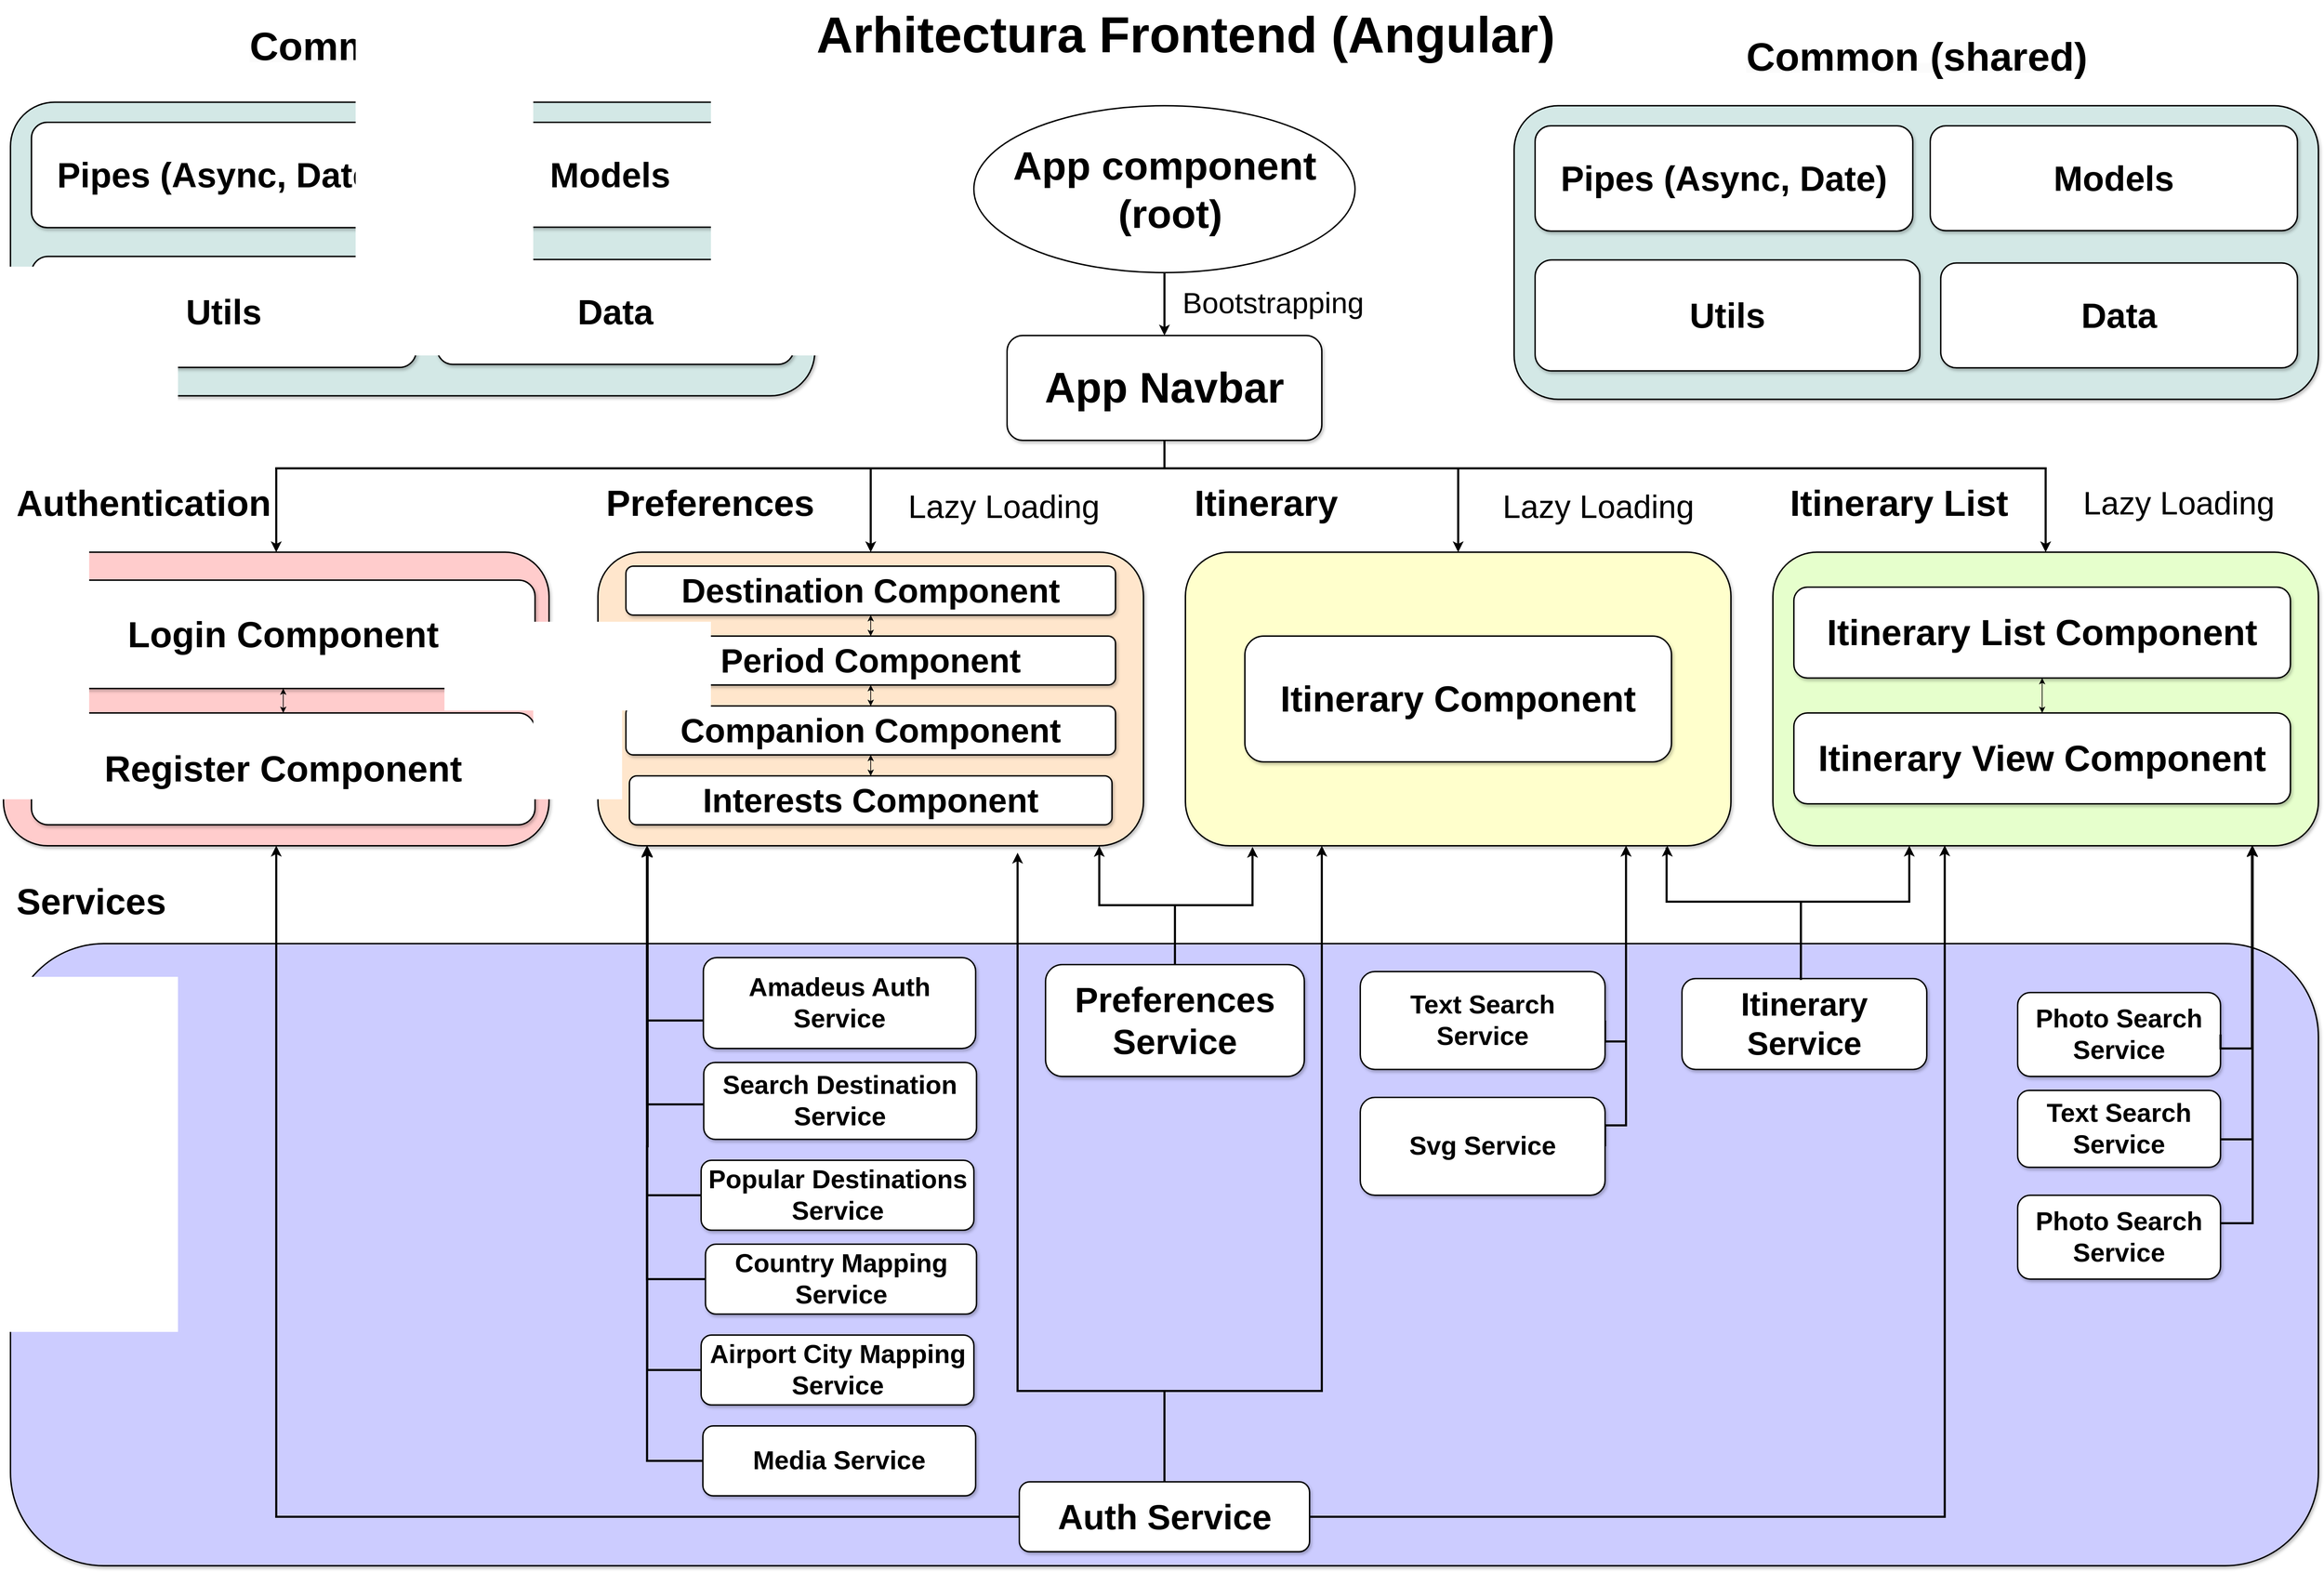 <mxfile scale="1" border="0" version="24.5.4" type="device">
  <diagram name="Page-1" id="Gt783l8SdNuSCkTdCH9-">
    <mxGraphModel dx="3494" dy="3057" grid="1" gridSize="10" guides="1" tooltips="1" connect="1" arrows="1" fold="1" page="1" pageScale="1" pageWidth="2700" pageHeight="2600" math="0" shadow="0">
      <root>
        <mxCell id="0" />
        <mxCell id="1" parent="0" />
        <mxCell id="w90hISoUzw1H_DNkiZnl-122" value="" style="rounded=1;whiteSpace=wrap;html=1;fillColor=#CCCCFF;shadow=1;strokeWidth=2;" parent="1" vertex="1">
          <mxGeometry x="-730" y="1300" width="3300" height="890" as="geometry" />
        </mxCell>
        <mxCell id="3QM09EX1bIOt38hpte0W-36" value="" style="shape=image;imageAspect=0;aspect=fixed;verticalLabelPosition=bottom;verticalAlign=top;image=https://seeklogo.com/images/A/angular-icon-logo-5FC0C40EAC-seeklogo.com.png;" parent="1" vertex="1">
          <mxGeometry x="300" y="-37.5" width="70.75" height="75" as="geometry" />
        </mxCell>
        <mxCell id="w90hISoUzw1H_DNkiZnl-117" style="edgeStyle=orthogonalEdgeStyle;rounded=0;orthogonalLoop=1;jettySize=auto;html=1;entryX=0.5;entryY=0;entryDx=0;entryDy=0;strokeWidth=3;" parent="1" source="w90hISoUzw1H_DNkiZnl-3" target="w90hISoUzw1H_DNkiZnl-103" edge="1">
          <mxGeometry relative="1" as="geometry">
            <Array as="points">
              <mxPoint x="920" y="620" />
              <mxPoint x="-350" y="620" />
            </Array>
          </mxGeometry>
        </mxCell>
        <mxCell id="w90hISoUzw1H_DNkiZnl-118" style="edgeStyle=orthogonalEdgeStyle;rounded=0;orthogonalLoop=1;jettySize=auto;html=1;exitX=0.5;exitY=1;exitDx=0;exitDy=0;entryX=0.5;entryY=0;entryDx=0;entryDy=0;strokeWidth=3;" parent="1" source="w90hISoUzw1H_DNkiZnl-3" target="w90hISoUzw1H_DNkiZnl-14" edge="1">
          <mxGeometry relative="1" as="geometry">
            <Array as="points">
              <mxPoint x="920" y="620" />
              <mxPoint x="500" y="620" />
            </Array>
          </mxGeometry>
        </mxCell>
        <mxCell id="w90hISoUzw1H_DNkiZnl-119" style="edgeStyle=orthogonalEdgeStyle;rounded=0;orthogonalLoop=1;jettySize=auto;html=1;exitX=0.5;exitY=1;exitDx=0;exitDy=0;entryX=0.5;entryY=0;entryDx=0;entryDy=0;strokeWidth=3;" parent="1" source="w90hISoUzw1H_DNkiZnl-3" target="w90hISoUzw1H_DNkiZnl-31" edge="1">
          <mxGeometry relative="1" as="geometry">
            <Array as="points">
              <mxPoint x="920" y="620" />
              <mxPoint x="1340" y="620" />
            </Array>
          </mxGeometry>
        </mxCell>
        <mxCell id="w90hISoUzw1H_DNkiZnl-120" style="edgeStyle=orthogonalEdgeStyle;rounded=0;orthogonalLoop=1;jettySize=auto;html=1;exitX=0.5;exitY=1;exitDx=0;exitDy=0;entryX=0.5;entryY=0;entryDx=0;entryDy=0;strokeWidth=3;" parent="1" source="w90hISoUzw1H_DNkiZnl-3" target="w90hISoUzw1H_DNkiZnl-63" edge="1">
          <mxGeometry relative="1" as="geometry">
            <Array as="points">
              <mxPoint x="920" y="620" />
              <mxPoint x="2180" y="620" />
            </Array>
          </mxGeometry>
        </mxCell>
        <mxCell id="w90hISoUzw1H_DNkiZnl-3" value="&lt;b&gt;&lt;font style=&quot;font-size: 61px;&quot;&gt;App Navbar&lt;/font&gt;&lt;/b&gt;" style="rounded=1;whiteSpace=wrap;html=1;fillColor=#FFFFFF;shadow=1;strokeWidth=2;" parent="1" vertex="1">
          <mxGeometry x="695" y="430" width="450" height="150" as="geometry" />
        </mxCell>
        <mxCell id="w90hISoUzw1H_DNkiZnl-9" style="edgeStyle=orthogonalEdgeStyle;rounded=0;orthogonalLoop=1;jettySize=auto;html=1;strokeWidth=3;" parent="1" source="w90hISoUzw1H_DNkiZnl-7" target="w90hISoUzw1H_DNkiZnl-3" edge="1">
          <mxGeometry relative="1" as="geometry" />
        </mxCell>
        <mxCell id="w90hISoUzw1H_DNkiZnl-7" value="&lt;b style=&quot;font-size: 57px;&quot;&gt;&lt;font style=&quot;font-size: 57px;&quot;&gt;App component&lt;/font&gt;&lt;/b&gt;&lt;div style=&quot;font-size: 57px;&quot;&gt;&lt;b style=&quot;&quot;&gt;&lt;font style=&quot;font-size: 57px;&quot;&gt;&amp;nbsp;(root)&lt;/font&gt;&lt;/b&gt;&lt;/div&gt;" style="strokeWidth=2;html=1;shape=mxgraph.flowchart.start_1;whiteSpace=wrap;" parent="1" vertex="1">
          <mxGeometry x="647.5" y="101.26" width="545" height="238.74" as="geometry" />
        </mxCell>
        <mxCell id="w90hISoUzw1H_DNkiZnl-10" value="&lt;font style=&quot;font-size: 42px;&quot;&gt;Bootstrapping&lt;/font&gt;" style="text;html=1;align=center;verticalAlign=middle;resizable=0;points=[];autosize=1;strokeColor=none;fillColor=none;" parent="1" vertex="1">
          <mxGeometry x="935" y="353.75" width="280" height="60" as="geometry" />
        </mxCell>
        <mxCell id="w90hISoUzw1H_DNkiZnl-14" value="" style="rounded=1;whiteSpace=wrap;html=1;fillColor=#FFE6CC;shadow=1;strokeWidth=2;" parent="1" vertex="1">
          <mxGeometry x="110" y="740" width="780" height="420" as="geometry" />
        </mxCell>
        <mxCell id="w90hISoUzw1H_DNkiZnl-17" value="&lt;font style=&quot;font-size: 52px;&quot;&gt;&lt;b style=&quot;&quot;&gt;Preferences&lt;/b&gt;&lt;/font&gt;" style="text;html=1;align=center;verticalAlign=middle;resizable=0;points=[];autosize=1;strokeColor=none;fillColor=none;" parent="1" vertex="1">
          <mxGeometry x="110" y="630" width="320" height="80" as="geometry" />
        </mxCell>
        <mxCell id="w90hISoUzw1H_DNkiZnl-30" value="&lt;font style=&quot;font-size: 52px;&quot;&gt;&lt;b style=&quot;&quot;&gt;Itinerary&lt;/b&gt;&lt;/font&gt;" style="text;html=1;align=center;verticalAlign=middle;resizable=0;points=[];autosize=1;strokeColor=none;fillColor=none;" parent="1" vertex="1">
          <mxGeometry x="950" y="630" width="230" height="80" as="geometry" />
        </mxCell>
        <mxCell id="w90hISoUzw1H_DNkiZnl-31" value="" style="rounded=1;whiteSpace=wrap;html=1;fillColor=#FFFFCC;shadow=1;strokeWidth=2;" parent="1" vertex="1">
          <mxGeometry x="950" y="740" width="780" height="420" as="geometry" />
        </mxCell>
        <mxCell id="w90hISoUzw1H_DNkiZnl-32" value="&lt;b&gt;&lt;font style=&quot;font-size: 52px;&quot;&gt;Itinerary Component&lt;/font&gt;&lt;/b&gt;" style="rounded=1;whiteSpace=wrap;html=1;fillColor=#FFFFFF;shadow=1;strokeWidth=2;" parent="1" vertex="1">
          <mxGeometry x="1035" y="860" width="610" height="180" as="geometry" />
        </mxCell>
        <mxCell id="w90hISoUzw1H_DNkiZnl-37" style="edgeStyle=orthogonalEdgeStyle;rounded=0;orthogonalLoop=1;jettySize=auto;html=1;entryX=0.123;entryY=1.004;entryDx=0;entryDy=0;entryPerimeter=0;strokeWidth=3;" parent="1" source="w90hISoUzw1H_DNkiZnl-22" target="w90hISoUzw1H_DNkiZnl-31" edge="1">
          <mxGeometry relative="1" as="geometry" />
        </mxCell>
        <mxCell id="w90hISoUzw1H_DNkiZnl-22" value="&lt;b&gt;&lt;font style=&quot;font-size: 50px;&quot;&gt;Preferences Service&lt;/font&gt;&lt;/b&gt;" style="rounded=1;whiteSpace=wrap;html=1;fillColor=#FFFFFF;shadow=1;strokeWidth=2;" parent="1" vertex="1">
          <mxGeometry x="750" y="1330" width="370" height="160" as="geometry" />
        </mxCell>
        <mxCell id="w90hISoUzw1H_DNkiZnl-35" value="&lt;font style=&quot;font-size: 52px;&quot;&gt;&lt;b style=&quot;background-color: initial;&quot;&gt;Services&lt;/b&gt;&lt;/font&gt;" style="text;html=1;align=center;verticalAlign=middle;resizable=0;points=[];autosize=1;strokeColor=none;fillColor=none;" parent="1" vertex="1">
          <mxGeometry x="-735" y="1200" width="240" height="80" as="geometry" />
        </mxCell>
        <mxCell id="w90hISoUzw1H_DNkiZnl-36" style="edgeStyle=orthogonalEdgeStyle;rounded=0;orthogonalLoop=1;jettySize=auto;html=1;entryX=0.919;entryY=1.001;entryDx=0;entryDy=0;entryPerimeter=0;strokeWidth=3;" parent="1" source="w90hISoUzw1H_DNkiZnl-22" target="w90hISoUzw1H_DNkiZnl-14" edge="1">
          <mxGeometry relative="1" as="geometry" />
        </mxCell>
        <mxCell id="w90hISoUzw1H_DNkiZnl-38" value="&lt;b style=&quot;&quot;&gt;&lt;font style=&quot;font-size: 37px;&quot;&gt;Amadeus Auth Service&lt;/font&gt;&lt;/b&gt;" style="rounded=1;whiteSpace=wrap;html=1;fillColor=#FFFFFF;shadow=1;strokeWidth=2;" parent="1" vertex="1">
          <mxGeometry x="260.75" y="1320" width="389.25" height="130" as="geometry" />
        </mxCell>
        <mxCell id="w90hISoUzw1H_DNkiZnl-49" style="edgeStyle=orthogonalEdgeStyle;rounded=0;orthogonalLoop=1;jettySize=auto;html=1;entryX=0.09;entryY=1.004;entryDx=0;entryDy=0;entryPerimeter=0;strokeWidth=3;" parent="1" source="w90hISoUzw1H_DNkiZnl-39" target="w90hISoUzw1H_DNkiZnl-14" edge="1">
          <mxGeometry relative="1" as="geometry">
            <mxPoint x="180" y="1350" as="targetPoint" />
            <Array as="points">
              <mxPoint x="180" y="1530" />
            </Array>
          </mxGeometry>
        </mxCell>
        <mxCell id="w90hISoUzw1H_DNkiZnl-39" value="&lt;b style=&quot;&quot;&gt;&lt;font style=&quot;font-size: 37px;&quot;&gt;Search Destination Service&lt;/font&gt;&lt;/b&gt;" style="rounded=1;whiteSpace=wrap;html=1;fillColor=#FFFFFF;shadow=1;strokeWidth=2;" parent="1" vertex="1">
          <mxGeometry x="261.25" y="1470" width="390" height="110" as="geometry" />
        </mxCell>
        <mxCell id="w90hISoUzw1H_DNkiZnl-40" value="&lt;b style=&quot;&quot;&gt;&lt;font style=&quot;font-size: 37px;&quot;&gt;Country Mapping Service&lt;/font&gt;&lt;/b&gt;" style="rounded=1;whiteSpace=wrap;html=1;fillColor=#FFFFFF;shadow=1;strokeWidth=2;" parent="1" vertex="1">
          <mxGeometry x="263.75" y="1730" width="387.5" height="100" as="geometry" />
        </mxCell>
        <mxCell id="w90hISoUzw1H_DNkiZnl-52" style="edgeStyle=orthogonalEdgeStyle;rounded=0;orthogonalLoop=1;jettySize=auto;html=1;strokeWidth=3;" parent="1" source="w90hISoUzw1H_DNkiZnl-41" edge="1">
          <mxGeometry relative="1" as="geometry">
            <mxPoint x="180" y="1160" as="targetPoint" />
          </mxGeometry>
        </mxCell>
        <mxCell id="w90hISoUzw1H_DNkiZnl-41" value="&lt;b style=&quot;&quot;&gt;&lt;font style=&quot;font-size: 37px;&quot;&gt;Popular Destinations Service&lt;/font&gt;&lt;/b&gt;" style="rounded=1;whiteSpace=wrap;html=1;fillColor=#FFFFFF;shadow=1;strokeWidth=2;" parent="1" vertex="1">
          <mxGeometry x="257.5" y="1610" width="390" height="100" as="geometry" />
        </mxCell>
        <mxCell id="w90hISoUzw1H_DNkiZnl-53" style="edgeStyle=orthogonalEdgeStyle;rounded=0;orthogonalLoop=1;jettySize=auto;html=1;strokeWidth=3;" parent="1" source="w90hISoUzw1H_DNkiZnl-42" edge="1">
          <mxGeometry relative="1" as="geometry">
            <mxPoint x="180" y="1160" as="targetPoint" />
          </mxGeometry>
        </mxCell>
        <mxCell id="w90hISoUzw1H_DNkiZnl-42" value="&lt;b style=&quot;&quot;&gt;&lt;font style=&quot;font-size: 37px;&quot;&gt;Airport City Mapping Service&lt;/font&gt;&lt;/b&gt;" style="rounded=1;whiteSpace=wrap;html=1;fillColor=#FFFFFF;shadow=1;strokeWidth=2;" parent="1" vertex="1">
          <mxGeometry x="257.5" y="1860" width="390" height="100" as="geometry" />
        </mxCell>
        <mxCell id="w90hISoUzw1H_DNkiZnl-45" value="&lt;b style=&quot;&quot;&gt;&lt;font style=&quot;font-size: 37px;&quot;&gt;Media Service&lt;/font&gt;&lt;/b&gt;" style="rounded=1;whiteSpace=wrap;html=1;fillColor=#FFFFFF;shadow=1;strokeWidth=2;" parent="1" vertex="1">
          <mxGeometry x="260" y="1990" width="390" height="100" as="geometry" />
        </mxCell>
        <mxCell id="w90hISoUzw1H_DNkiZnl-48" style="edgeStyle=orthogonalEdgeStyle;rounded=0;orthogonalLoop=1;jettySize=auto;html=1;entryX=0.09;entryY=1;entryDx=0;entryDy=0;entryPerimeter=0;strokeWidth=3;" parent="1" source="w90hISoUzw1H_DNkiZnl-38" target="w90hISoUzw1H_DNkiZnl-14" edge="1">
          <mxGeometry relative="1" as="geometry">
            <Array as="points">
              <mxPoint x="180" y="1410" />
            </Array>
          </mxGeometry>
        </mxCell>
        <mxCell id="w90hISoUzw1H_DNkiZnl-50" style="edgeStyle=orthogonalEdgeStyle;rounded=0;orthogonalLoop=1;jettySize=auto;html=1;entryX=0.091;entryY=1.002;entryDx=0;entryDy=0;entryPerimeter=0;strokeWidth=3;" parent="1" source="w90hISoUzw1H_DNkiZnl-40" target="w90hISoUzw1H_DNkiZnl-14" edge="1">
          <mxGeometry relative="1" as="geometry">
            <Array as="points">
              <mxPoint x="180" y="1780" />
              <mxPoint x="180" y="1590" />
            </Array>
          </mxGeometry>
        </mxCell>
        <mxCell id="w90hISoUzw1H_DNkiZnl-51" style="edgeStyle=orthogonalEdgeStyle;rounded=0;orthogonalLoop=1;jettySize=auto;html=1;entryX=0.09;entryY=1.002;entryDx=0;entryDy=0;entryPerimeter=0;strokeWidth=3;exitX=0;exitY=0.5;exitDx=0;exitDy=0;" parent="1" source="w90hISoUzw1H_DNkiZnl-45" target="w90hISoUzw1H_DNkiZnl-14" edge="1">
          <mxGeometry relative="1" as="geometry">
            <mxPoint x="260" y="1920" as="sourcePoint" />
            <mxPoint x="181.99" y="1160" as="targetPoint" />
            <Array as="points">
              <mxPoint x="180" y="2040" />
            </Array>
          </mxGeometry>
        </mxCell>
        <mxCell id="w90hISoUzw1H_DNkiZnl-59" style="edgeStyle=orthogonalEdgeStyle;rounded=0;orthogonalLoop=1;jettySize=auto;html=1;exitX=1;exitY=0.5;exitDx=0;exitDy=0;strokeWidth=3;" parent="1" source="w90hISoUzw1H_DNkiZnl-55" edge="1">
          <mxGeometry relative="1" as="geometry">
            <mxPoint x="1580" y="1160" as="targetPoint" />
            <mxPoint x="1275" y="1390.0" as="sourcePoint" />
            <Array as="points">
              <mxPoint x="1580" y="1440" />
            </Array>
          </mxGeometry>
        </mxCell>
        <mxCell id="w90hISoUzw1H_DNkiZnl-55" value="&lt;b style=&quot;&quot;&gt;&lt;font style=&quot;font-size: 37px;&quot;&gt;Text Search Service&lt;/font&gt;&lt;/b&gt;" style="rounded=1;whiteSpace=wrap;html=1;fillColor=#FFFFFF;shadow=1;strokeWidth=2;" parent="1" vertex="1">
          <mxGeometry x="1200" y="1340" width="350" height="140" as="geometry" />
        </mxCell>
        <mxCell id="w90hISoUzw1H_DNkiZnl-60" style="edgeStyle=orthogonalEdgeStyle;rounded=0;orthogonalLoop=1;jettySize=auto;html=1;exitX=1;exitY=0.5;exitDx=0;exitDy=0;strokeWidth=3;" parent="1" source="w90hISoUzw1H_DNkiZnl-56" edge="1">
          <mxGeometry relative="1" as="geometry">
            <mxPoint x="1580" y="1160" as="targetPoint" />
            <mxPoint x="1275" y="1500.0" as="sourcePoint" />
            <Array as="points">
              <mxPoint x="1580" y="1560" />
            </Array>
          </mxGeometry>
        </mxCell>
        <mxCell id="w90hISoUzw1H_DNkiZnl-56" value="&lt;b style=&quot;&quot;&gt;&lt;font style=&quot;font-size: 37px;&quot;&gt;Svg Service&lt;/font&gt;&lt;/b&gt;" style="rounded=1;whiteSpace=wrap;html=1;fillColor=#FFFFFF;shadow=1;strokeWidth=2;" parent="1" vertex="1">
          <mxGeometry x="1200" y="1520" width="350" height="140" as="geometry" />
        </mxCell>
        <mxCell id="w90hISoUzw1H_DNkiZnl-62" value="&lt;font style=&quot;font-size: 52px;&quot;&gt;&lt;b style=&quot;&quot;&gt;Itinerary List&lt;/b&gt;&lt;/font&gt;" style="text;html=1;align=center;verticalAlign=middle;resizable=0;points=[];autosize=1;strokeColor=none;fillColor=none;" parent="1" vertex="1">
          <mxGeometry x="1800" y="630" width="340" height="80" as="geometry" />
        </mxCell>
        <mxCell id="w90hISoUzw1H_DNkiZnl-63" value="" style="rounded=1;whiteSpace=wrap;html=1;fillColor=#E6FFCC;shadow=1;strokeWidth=2;" parent="1" vertex="1">
          <mxGeometry x="1790" y="740" width="780" height="420" as="geometry" />
        </mxCell>
        <mxCell id="w90hISoUzw1H_DNkiZnl-99" style="edgeStyle=orthogonalEdgeStyle;rounded=0;orthogonalLoop=1;jettySize=auto;html=1;entryX=0.5;entryY=0;entryDx=0;entryDy=0;startArrow=classic;startFill=1;" parent="1" source="w90hISoUzw1H_DNkiZnl-64" target="w90hISoUzw1H_DNkiZnl-65" edge="1">
          <mxGeometry relative="1" as="geometry" />
        </mxCell>
        <mxCell id="w90hISoUzw1H_DNkiZnl-64" value="&lt;b&gt;&lt;font style=&quot;font-size: 52px;&quot;&gt;Itinerary List Component&lt;/font&gt;&lt;/b&gt;" style="rounded=1;whiteSpace=wrap;html=1;fillColor=#FFFFFF;shadow=1;strokeWidth=2;" parent="1" vertex="1">
          <mxGeometry x="1820" y="790" width="710" height="130" as="geometry" />
        </mxCell>
        <mxCell id="w90hISoUzw1H_DNkiZnl-65" value="&lt;b&gt;&lt;font style=&quot;font-size: 52px;&quot;&gt;Itinerary View Component&lt;/font&gt;&lt;/b&gt;" style="rounded=1;whiteSpace=wrap;html=1;fillColor=#FFFFFF;shadow=1;strokeWidth=2;" parent="1" vertex="1">
          <mxGeometry x="1820" y="970" width="710" height="130" as="geometry" />
        </mxCell>
        <mxCell id="w90hISoUzw1H_DNkiZnl-68" value="&lt;b&gt;&lt;font style=&quot;font-size: 46px;&quot;&gt;Itinerary Service&lt;/font&gt;&lt;/b&gt;" style="rounded=1;whiteSpace=wrap;html=1;fillColor=#FFFFFF;shadow=1;strokeWidth=2;" parent="1" vertex="1">
          <mxGeometry x="1660" y="1350" width="350" height="130" as="geometry" />
        </mxCell>
        <mxCell id="w90hISoUzw1H_DNkiZnl-69" style="edgeStyle=orthogonalEdgeStyle;rounded=0;orthogonalLoop=1;jettySize=auto;html=1;strokeWidth=3;" parent="1" source="w90hISoUzw1H_DNkiZnl-68" edge="1">
          <mxGeometry relative="1" as="geometry">
            <mxPoint x="1639" y="1160" as="targetPoint" />
            <Array as="points">
              <mxPoint x="1830" y="1240" />
              <mxPoint x="1638" y="1240" />
              <mxPoint x="1638" y="1164" />
            </Array>
          </mxGeometry>
        </mxCell>
        <mxCell id="w90hISoUzw1H_DNkiZnl-73" value="&lt;b style=&quot;&quot;&gt;&lt;font style=&quot;font-size: 37px;&quot;&gt;Photo Search Service&lt;/font&gt;&lt;/b&gt;" style="rounded=1;whiteSpace=wrap;html=1;fillColor=#FFFFFF;shadow=1;strokeWidth=2;" parent="1" vertex="1">
          <mxGeometry x="2140" y="1370" width="290" height="120" as="geometry" />
        </mxCell>
        <mxCell id="w90hISoUzw1H_DNkiZnl-75" value="&lt;b style=&quot;&quot;&gt;&lt;font style=&quot;font-size: 37px;&quot;&gt;Text Search Service&lt;/font&gt;&lt;/b&gt;" style="rounded=1;whiteSpace=wrap;html=1;fillColor=#FFFFFF;shadow=1;strokeWidth=2;" parent="1" vertex="1">
          <mxGeometry x="2140" y="1510" width="290" height="110" as="geometry" />
        </mxCell>
        <mxCell id="w90hISoUzw1H_DNkiZnl-76" value="&lt;b style=&quot;&quot;&gt;&lt;font style=&quot;font-size: 37px;&quot;&gt;Photo Search Service&lt;/font&gt;&lt;/b&gt;" style="rounded=1;whiteSpace=wrap;html=1;fillColor=#FFFFFF;shadow=1;strokeWidth=2;" parent="1" vertex="1">
          <mxGeometry x="2140" y="1660" width="290" height="120" as="geometry" />
        </mxCell>
        <mxCell id="w90hISoUzw1H_DNkiZnl-85" style="edgeStyle=orthogonalEdgeStyle;rounded=0;orthogonalLoop=1;jettySize=auto;html=1;strokeWidth=3;" parent="1" edge="1">
          <mxGeometry relative="1" as="geometry">
            <mxPoint x="710" y="1170" as="targetPoint" />
            <mxPoint x="920" y="1950" as="sourcePoint" />
            <Array as="points">
              <mxPoint x="920" y="2020" />
              <mxPoint x="920" y="1940" />
              <mxPoint x="710" y="1940" />
            </Array>
          </mxGeometry>
        </mxCell>
        <mxCell id="w90hISoUzw1H_DNkiZnl-86" style="edgeStyle=orthogonalEdgeStyle;rounded=0;orthogonalLoop=1;jettySize=auto;html=1;entryX=0.315;entryY=0.999;entryDx=0;entryDy=0;strokeWidth=3;entryPerimeter=0;" parent="1" source="w90hISoUzw1H_DNkiZnl-79" target="w90hISoUzw1H_DNkiZnl-63" edge="1">
          <mxGeometry relative="1" as="geometry" />
        </mxCell>
        <mxCell id="w90hISoUzw1H_DNkiZnl-112" style="edgeStyle=orthogonalEdgeStyle;rounded=0;orthogonalLoop=1;jettySize=auto;html=1;entryX=0.5;entryY=1;entryDx=0;entryDy=0;strokeWidth=3;" parent="1" source="w90hISoUzw1H_DNkiZnl-79" target="w90hISoUzw1H_DNkiZnl-103" edge="1">
          <mxGeometry relative="1" as="geometry" />
        </mxCell>
        <mxCell id="w90hISoUzw1H_DNkiZnl-79" value="&lt;b&gt;&lt;font style=&quot;font-size: 50px;&quot;&gt;Auth Service&lt;/font&gt;&lt;/b&gt;" style="rounded=1;whiteSpace=wrap;html=1;fillColor=#FFFFFF;shadow=1;strokeWidth=2;" parent="1" vertex="1">
          <mxGeometry x="712.5" y="2070" width="415" height="100" as="geometry" />
        </mxCell>
        <mxCell id="w90hISoUzw1H_DNkiZnl-80" style="edgeStyle=orthogonalEdgeStyle;rounded=0;orthogonalLoop=1;jettySize=auto;html=1;exitX=1;exitY=0.5;exitDx=0;exitDy=0;strokeWidth=3;" parent="1" source="w90hISoUzw1H_DNkiZnl-73" edge="1">
          <mxGeometry relative="1" as="geometry">
            <mxPoint x="2475" y="1160" as="targetPoint" />
            <Array as="points">
              <mxPoint x="2475" y="1450" />
            </Array>
          </mxGeometry>
        </mxCell>
        <mxCell id="w90hISoUzw1H_DNkiZnl-82" style="edgeStyle=orthogonalEdgeStyle;rounded=0;orthogonalLoop=1;jettySize=auto;html=1;entryX=0.879;entryY=1.002;entryDx=0;entryDy=0;entryPerimeter=0;strokeWidth=3;" parent="1" source="w90hISoUzw1H_DNkiZnl-75" target="w90hISoUzw1H_DNkiZnl-63" edge="1">
          <mxGeometry relative="1" as="geometry">
            <Array as="points">
              <mxPoint x="2476" y="1580" />
            </Array>
          </mxGeometry>
        </mxCell>
        <mxCell id="w90hISoUzw1H_DNkiZnl-83" style="edgeStyle=orthogonalEdgeStyle;rounded=0;orthogonalLoop=1;jettySize=auto;html=1;strokeWidth=3;" parent="1" source="w90hISoUzw1H_DNkiZnl-76" edge="1">
          <mxGeometry relative="1" as="geometry">
            <mxPoint x="2476" y="1160" as="targetPoint" />
            <Array as="points">
              <mxPoint x="2476" y="1700" />
            </Array>
          </mxGeometry>
        </mxCell>
        <mxCell id="w90hISoUzw1H_DNkiZnl-84" style="edgeStyle=orthogonalEdgeStyle;rounded=0;orthogonalLoop=1;jettySize=auto;html=1;entryX=0.25;entryY=1;entryDx=0;entryDy=0;strokeWidth=3;exitX=0.486;exitY=0.015;exitDx=0;exitDy=0;exitPerimeter=0;" parent="1" source="w90hISoUzw1H_DNkiZnl-68" target="w90hISoUzw1H_DNkiZnl-63" edge="1">
          <mxGeometry relative="1" as="geometry">
            <mxPoint x="1760" y="1350" as="sourcePoint" />
            <Array as="points">
              <mxPoint x="1830" y="1240" />
              <mxPoint x="1985" y="1240" />
            </Array>
          </mxGeometry>
        </mxCell>
        <mxCell id="w90hISoUzw1H_DNkiZnl-87" style="edgeStyle=orthogonalEdgeStyle;rounded=0;orthogonalLoop=1;jettySize=auto;html=1;entryX=0.25;entryY=1;entryDx=0;entryDy=0;strokeWidth=3;" parent="1" source="w90hISoUzw1H_DNkiZnl-79" target="w90hISoUzw1H_DNkiZnl-31" edge="1">
          <mxGeometry relative="1" as="geometry">
            <Array as="points">
              <mxPoint x="920" y="1940" />
              <mxPoint x="1145" y="1940" />
            </Array>
          </mxGeometry>
        </mxCell>
        <mxCell id="w90hISoUzw1H_DNkiZnl-96" style="edgeStyle=orthogonalEdgeStyle;rounded=0;orthogonalLoop=1;jettySize=auto;html=1;startArrow=classic;startFill=1;" parent="1" source="w90hISoUzw1H_DNkiZnl-92" target="w90hISoUzw1H_DNkiZnl-93" edge="1">
          <mxGeometry relative="1" as="geometry" />
        </mxCell>
        <mxCell id="w90hISoUzw1H_DNkiZnl-92" value="&lt;b&gt;&lt;font style=&quot;font-size: 48px;&quot;&gt;Destination Component&lt;/font&gt;&lt;/b&gt;" style="rounded=1;whiteSpace=wrap;html=1;fillColor=#FFFFFF;shadow=1;strokeWidth=2;" parent="1" vertex="1">
          <mxGeometry x="150" y="760" width="700" height="70" as="geometry" />
        </mxCell>
        <mxCell id="w90hISoUzw1H_DNkiZnl-97" style="edgeStyle=orthogonalEdgeStyle;rounded=0;orthogonalLoop=1;jettySize=auto;html=1;startArrow=classic;startFill=1;" parent="1" source="w90hISoUzw1H_DNkiZnl-93" target="w90hISoUzw1H_DNkiZnl-94" edge="1">
          <mxGeometry relative="1" as="geometry" />
        </mxCell>
        <mxCell id="w90hISoUzw1H_DNkiZnl-93" value="&lt;b&gt;&lt;font style=&quot;font-size: 48px;&quot;&gt;Period Component&lt;/font&gt;&lt;/b&gt;" style="rounded=1;whiteSpace=wrap;html=1;fillColor=#FFFFFF;shadow=1;strokeWidth=2;" parent="1" vertex="1">
          <mxGeometry x="150" y="860" width="700" height="70" as="geometry" />
        </mxCell>
        <mxCell id="w90hISoUzw1H_DNkiZnl-98" style="edgeStyle=orthogonalEdgeStyle;rounded=0;orthogonalLoop=1;jettySize=auto;html=1;startArrow=classic;startFill=1;" parent="1" source="w90hISoUzw1H_DNkiZnl-94" target="w90hISoUzw1H_DNkiZnl-95" edge="1">
          <mxGeometry relative="1" as="geometry" />
        </mxCell>
        <mxCell id="w90hISoUzw1H_DNkiZnl-94" value="&lt;b&gt;&lt;font style=&quot;font-size: 48px;&quot;&gt;Companion Component&lt;/font&gt;&lt;/b&gt;" style="rounded=1;whiteSpace=wrap;html=1;fillColor=#FFFFFF;shadow=1;strokeWidth=2;" parent="1" vertex="1">
          <mxGeometry x="150" y="960" width="700" height="70" as="geometry" />
        </mxCell>
        <mxCell id="w90hISoUzw1H_DNkiZnl-95" value="&lt;b&gt;&lt;font style=&quot;font-size: 48px;&quot;&gt;Interests Component&lt;/font&gt;&lt;/b&gt;" style="rounded=1;whiteSpace=wrap;html=1;fillColor=#FFFFFF;shadow=1;strokeWidth=2;" parent="1" vertex="1">
          <mxGeometry x="155" y="1060" width="690" height="70" as="geometry" />
        </mxCell>
        <mxCell id="w90hISoUzw1H_DNkiZnl-101" value="&lt;b style=&quot;&quot;&gt;&lt;font style=&quot;font-size: 72px;&quot;&gt;Arhitectura Frontend (Angular)&lt;/font&gt;&lt;/b&gt;" style="text;html=1;align=center;verticalAlign=middle;resizable=0;points=[];autosize=1;strokeColor=none;fillColor=none;" parent="1" vertex="1">
          <mxGeometry x="410" y="-50" width="1080" height="100" as="geometry" />
        </mxCell>
        <mxCell id="w90hISoUzw1H_DNkiZnl-102" value="&lt;font size=&quot;1&quot; style=&quot;&quot;&gt;&lt;b style=&quot;font-size: 52px;&quot;&gt;Authentication&lt;/b&gt;&lt;/font&gt;" style="text;html=1;align=center;verticalAlign=middle;resizable=0;points=[];autosize=1;strokeColor=none;fillColor=none;" parent="1" vertex="1">
          <mxGeometry x="-735" y="630" width="390" height="80" as="geometry" />
        </mxCell>
        <mxCell id="w90hISoUzw1H_DNkiZnl-103" value="" style="rounded=1;whiteSpace=wrap;html=1;fillColor=#FFCCCC;shadow=1;strokeWidth=2;" parent="1" vertex="1">
          <mxGeometry x="-740" y="740" width="780" height="420" as="geometry" />
        </mxCell>
        <mxCell id="w90hISoUzw1H_DNkiZnl-104" style="edgeStyle=orthogonalEdgeStyle;rounded=0;orthogonalLoop=1;jettySize=auto;html=1;entryX=0.5;entryY=0;entryDx=0;entryDy=0;startArrow=classic;startFill=1;" parent="1" edge="1">
          <mxGeometry relative="1" as="geometry">
            <mxPoint x="-350" y="920" as="sourcePoint" />
          </mxGeometry>
        </mxCell>
        <mxCell id="w90hISoUzw1H_DNkiZnl-109" style="edgeStyle=orthogonalEdgeStyle;rounded=0;orthogonalLoop=1;jettySize=auto;html=1;entryX=0.5;entryY=0;entryDx=0;entryDy=0;startArrow=classic;startFill=1;" parent="1" source="w90hISoUzw1H_DNkiZnl-110" target="w90hISoUzw1H_DNkiZnl-111" edge="1">
          <mxGeometry relative="1" as="geometry" />
        </mxCell>
        <mxCell id="w90hISoUzw1H_DNkiZnl-110" value="&lt;b&gt;&lt;font style=&quot;font-size: 52px;&quot;&gt;Login Component&lt;/font&gt;&lt;/b&gt;" style="rounded=1;whiteSpace=wrap;html=1;fillColor=#FFFFFF;shadow=1;strokeWidth=2;" parent="1" vertex="1">
          <mxGeometry x="-700" y="780" width="720" height="155" as="geometry" />
        </mxCell>
        <mxCell id="w90hISoUzw1H_DNkiZnl-111" value="&lt;b&gt;&lt;font style=&quot;font-size: 52px;&quot;&gt;Register Component&lt;/font&gt;&lt;/b&gt;" style="rounded=1;whiteSpace=wrap;html=1;fillColor=#FFFFFF;shadow=1;strokeWidth=2;" parent="1" vertex="1">
          <mxGeometry x="-700" y="970" width="720" height="160" as="geometry" />
        </mxCell>
        <mxCell id="w90hISoUzw1H_DNkiZnl-128" value="&lt;b style=&quot;forced-color-adjust: none; color: rgb(0, 0, 0); font-family: Helvetica; font-style: normal; font-variant-ligatures: normal; font-variant-caps: normal; letter-spacing: normal; orphans: 2; text-align: center; text-indent: 0px; text-transform: none; widows: 2; word-spacing: 0px; -webkit-text-stroke-width: 0px; white-space: nowrap; background-color: rgb(251, 251, 251); text-decoration-thickness: initial; text-decoration-style: initial; text-decoration-color: initial;&quot;&gt;&lt;font style=&quot;font-size: 57px;&quot;&gt;Common (shared)&lt;/font&gt;&lt;/b&gt;" style="text;whiteSpace=wrap;html=1;" parent="1" vertex="1">
          <mxGeometry x="1750" y="-10" width="490" height="50" as="geometry" />
        </mxCell>
        <mxCell id="w90hISoUzw1H_DNkiZnl-129" value="" style="rounded=1;whiteSpace=wrap;html=1;fillColor=#D3E8E6;shadow=1;strokeWidth=2;" parent="1" vertex="1">
          <mxGeometry x="1420" y="101.26" width="1150" height="420" as="geometry" />
        </mxCell>
        <mxCell id="w90hISoUzw1H_DNkiZnl-130" value="&lt;b style=&quot;&quot;&gt;&lt;font style=&quot;font-size: 50px;&quot;&gt;Models&lt;/font&gt;&lt;/b&gt;" style="rounded=1;whiteSpace=wrap;html=1;fillColor=#FFFFFF;shadow=1;strokeWidth=2;" parent="1" vertex="1">
          <mxGeometry x="2015" y="130" width="525" height="150" as="geometry" />
        </mxCell>
        <mxCell id="w90hISoUzw1H_DNkiZnl-131" value="&lt;b&gt;&lt;font style=&quot;font-size: 50px;&quot;&gt;Pipes (Async, Date)&lt;/font&gt;&lt;/b&gt;" style="rounded=1;whiteSpace=wrap;html=1;fillColor=#FFFFFF;shadow=1;strokeWidth=2;" parent="1" vertex="1">
          <mxGeometry x="1450" y="130" width="540" height="150.63" as="geometry" />
        </mxCell>
        <mxCell id="w90hISoUzw1H_DNkiZnl-132" value="&lt;b&gt;&lt;font style=&quot;font-size: 50px;&quot;&gt;Utils&lt;/font&gt;&lt;/b&gt;" style="rounded=1;whiteSpace=wrap;html=1;fillColor=#FFFFFF;shadow=1;strokeWidth=2;" parent="1" vertex="1">
          <mxGeometry x="1450" y="321.89" width="550" height="158.75" as="geometry" />
        </mxCell>
        <mxCell id="w90hISoUzw1H_DNkiZnl-133" value="&lt;b style=&quot;&quot;&gt;&lt;font style=&quot;font-size: 50px;&quot;&gt;Data&lt;/font&gt;&lt;/b&gt;" style="rounded=1;whiteSpace=wrap;html=1;fillColor=#FFFFFF;shadow=1;strokeWidth=2;" parent="1" vertex="1">
          <mxGeometry x="2030" y="326.26" width="510" height="150" as="geometry" />
        </mxCell>
        <mxCell id="w90hISoUzw1H_DNkiZnl-134" value="&lt;font style=&quot;font-size: 46px;&quot;&gt;Lazy Loading&lt;/font&gt;" style="text;html=1;align=center;verticalAlign=middle;resizable=0;points=[];autosize=1;strokeColor=none;fillColor=none;" parent="1" vertex="1">
          <mxGeometry x="540" y="640" width="300" height="70" as="geometry" />
        </mxCell>
        <mxCell id="w90hISoUzw1H_DNkiZnl-135" value="&lt;font style=&quot;font-size: 46px;&quot;&gt;Lazy Loading&lt;/font&gt;" style="text;html=1;align=center;verticalAlign=middle;resizable=0;points=[];autosize=1;strokeColor=none;fillColor=none;" parent="1" vertex="1">
          <mxGeometry x="1390" y="640" width="300" height="70" as="geometry" />
        </mxCell>
        <mxCell id="w90hISoUzw1H_DNkiZnl-136" value="&lt;font style=&quot;font-size: 46px;&quot;&gt;Lazy Loading&lt;/font&gt;" style="text;html=1;align=center;verticalAlign=middle;resizable=0;points=[];autosize=1;strokeColor=none;fillColor=none;" parent="1" vertex="1">
          <mxGeometry x="2220" y="635" width="300" height="70" as="geometry" />
        </mxCell>
        <mxCell id="lQJ2qB2qZJZWqwuJhyhI-1" value="&lt;b style=&quot;forced-color-adjust: none; color: rgb(0, 0, 0); font-family: Helvetica; font-style: normal; font-variant-ligatures: normal; font-variant-caps: normal; letter-spacing: normal; orphans: 2; text-align: center; text-indent: 0px; text-transform: none; widows: 2; word-spacing: 0px; -webkit-text-stroke-width: 0px; white-space: nowrap; background-color: rgb(251, 251, 251); text-decoration-thickness: initial; text-decoration-style: initial; text-decoration-color: initial;&quot;&gt;&lt;font style=&quot;font-size: 57px;&quot;&gt;Common (shared)&lt;/font&gt;&lt;/b&gt;" style="text;whiteSpace=wrap;html=1;" parent="1" vertex="1">
          <mxGeometry x="-390" y="-25" width="240" height="50" as="geometry" />
        </mxCell>
        <mxCell id="lQJ2qB2qZJZWqwuJhyhI-2" value="" style="rounded=1;whiteSpace=wrap;html=1;fillColor=#D3E8E6;shadow=1;strokeWidth=2;" parent="1" vertex="1">
          <mxGeometry x="-730" y="96.26" width="1150" height="420" as="geometry" />
        </mxCell>
        <mxCell id="lQJ2qB2qZJZWqwuJhyhI-3" value="&lt;b style=&quot;&quot;&gt;&lt;font style=&quot;font-size: 50px;&quot;&gt;Models&lt;/font&gt;&lt;/b&gt;" style="rounded=1;whiteSpace=wrap;html=1;fillColor=#FFFFFF;shadow=1;strokeWidth=2;" parent="1" vertex="1">
          <mxGeometry x="-135" y="125" width="525" height="150" as="geometry" />
        </mxCell>
        <mxCell id="lQJ2qB2qZJZWqwuJhyhI-4" value="&lt;b&gt;&lt;font style=&quot;font-size: 50px;&quot;&gt;Pipes (Async, Date)&lt;/font&gt;&lt;/b&gt;" style="rounded=1;whiteSpace=wrap;html=1;fillColor=#FFFFFF;shadow=1;strokeWidth=2;" parent="1" vertex="1">
          <mxGeometry x="-700" y="125" width="540" height="150.63" as="geometry" />
        </mxCell>
        <mxCell id="lQJ2qB2qZJZWqwuJhyhI-5" value="&lt;b&gt;&lt;font style=&quot;font-size: 50px;&quot;&gt;Utils&lt;/font&gt;&lt;/b&gt;" style="rounded=1;whiteSpace=wrap;html=1;fillColor=#FFFFFF;shadow=1;strokeWidth=2;" parent="1" vertex="1">
          <mxGeometry x="-700" y="316.89" width="550" height="158.75" as="geometry" />
        </mxCell>
        <mxCell id="lQJ2qB2qZJZWqwuJhyhI-6" value="&lt;b style=&quot;&quot;&gt;&lt;font style=&quot;font-size: 50px;&quot;&gt;Data&lt;/font&gt;&lt;/b&gt;" style="rounded=1;whiteSpace=wrap;html=1;fillColor=#FFFFFF;shadow=1;strokeWidth=2;" parent="1" vertex="1">
          <mxGeometry x="-120" y="321.26" width="510" height="150" as="geometry" />
        </mxCell>
      </root>
    </mxGraphModel>
  </diagram>
</mxfile>
